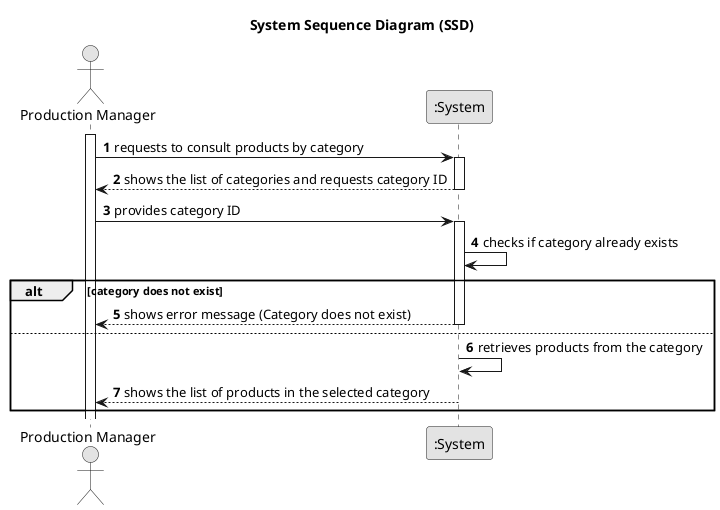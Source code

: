 @startuml
skinparam monochrome true
skinparam packageStyle rectangle
skinparam shadowing false

title System Sequence Diagram (SSD)

autonumber

actor "Production Manager" as PM
participant ":System" as System

activate PM

    PM -> System : requests to consult products by category
    activate System

        System --> PM : shows the list of categories and requests category ID
    deactivate System

        PM -> System : provides category ID
        activate System

        System -> System : checks if category already exists
            alt category does not exist
                    System --> PM : shows error message (Category does not exist)
                deactivate System
            else

            System -> System : retrieves products from the category
            System --> PM : shows the list of products in the selected category
            deactivate System

            end

@enduml
